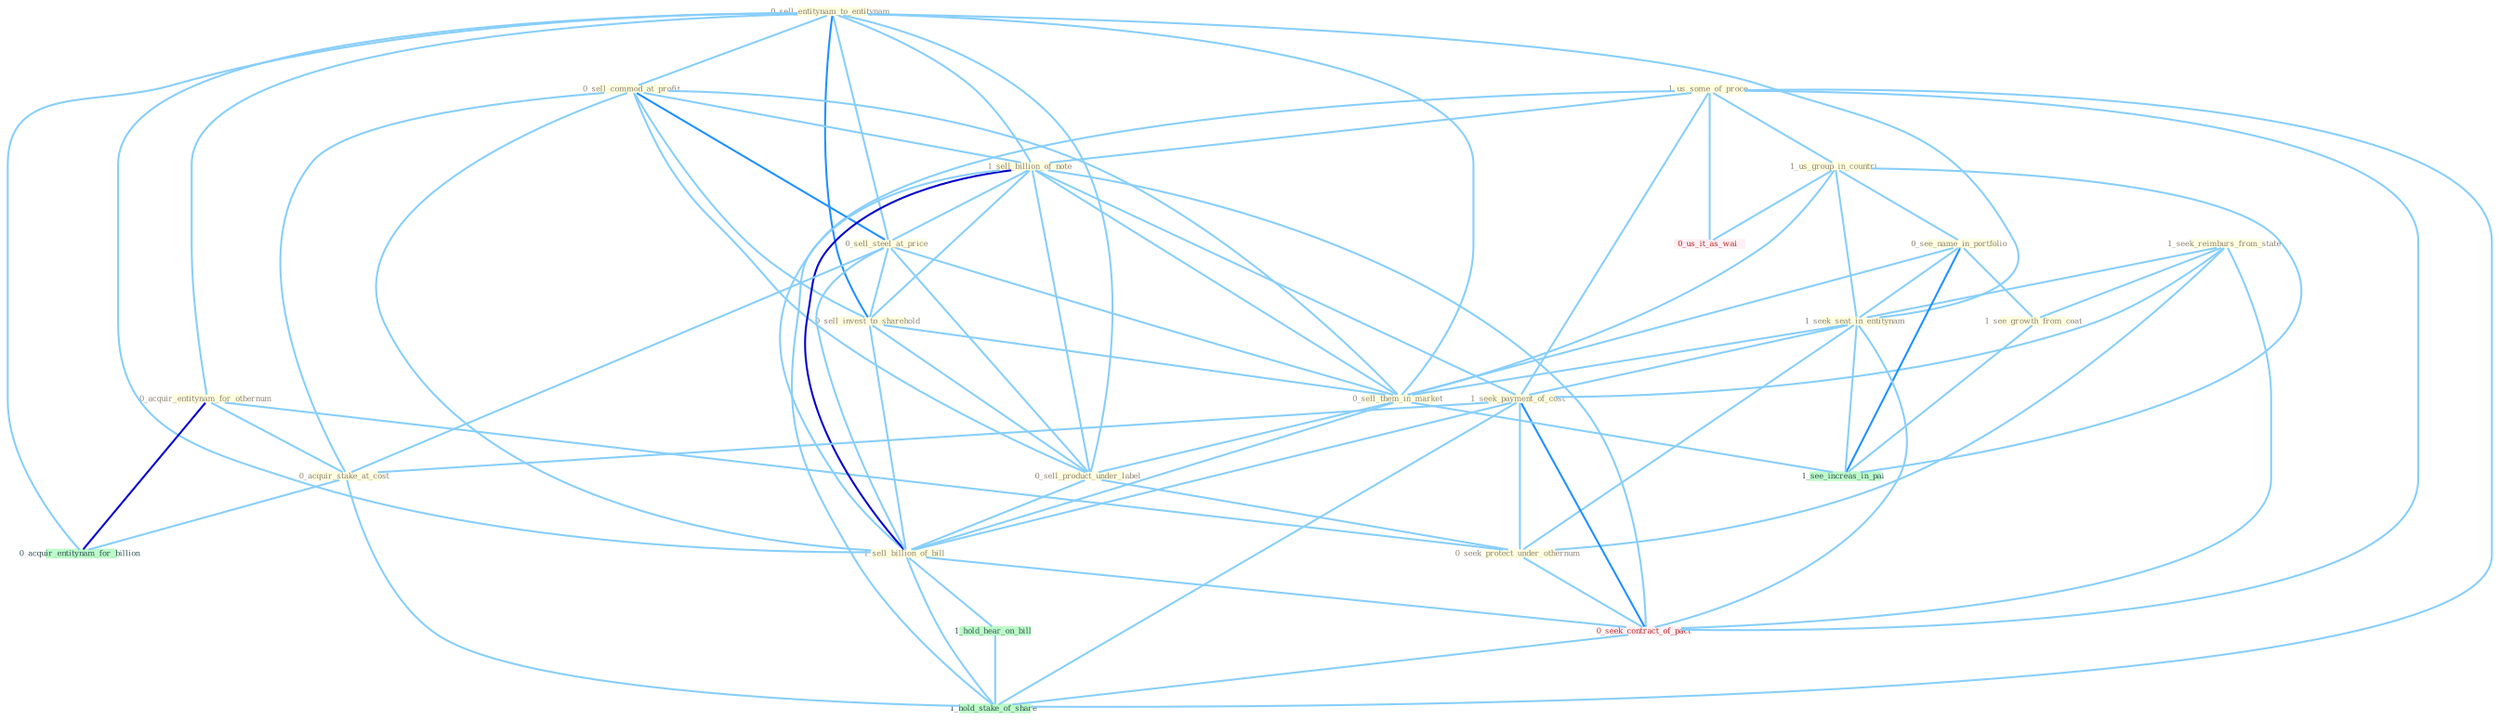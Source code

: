 Graph G{ 
    node
    [shape=polygon,style=filled,width=.5,height=.06,color="#BDFCC9",fixedsize=true,fontsize=4,
    fontcolor="#2f4f4f"];
    {node
    [color="#ffffe0", fontcolor="#8b7d6b"] "1_us_some_of_proce " "1_seek_reimburs_from_state " "0_sell_entitynam_to_entitynam " "1_us_group_in_countri " "0_sell_commod_at_profit " "0_acquir_entitynam_for_othernum " "1_sell_billion_of_note " "0_sell_steel_at_price " "0_see_name_in_portfolio " "0_sell_invest_to_sharehold " "1_seek_seat_in_entitynam " "1_seek_payment_of_cost " "1_see_growth_from_coat " "0_sell_them_in_market " "0_sell_product_under_label " "0_acquir_stake_at_cost " "0_seek_protect_under_othernum " "1_sell_billion_of_bill "}
{node [color="#fff0f5", fontcolor="#b22222"] "0_seek_contract_of_pact " "0_us_it_as_wai "}
edge [color="#B0E2FF"];

	"1_us_some_of_proce " -- "1_us_group_in_countri " [w="1", color="#87cefa" ];
	"1_us_some_of_proce " -- "1_sell_billion_of_note " [w="1", color="#87cefa" ];
	"1_us_some_of_proce " -- "1_seek_payment_of_cost " [w="1", color="#87cefa" ];
	"1_us_some_of_proce " -- "1_sell_billion_of_bill " [w="1", color="#87cefa" ];
	"1_us_some_of_proce " -- "0_seek_contract_of_pact " [w="1", color="#87cefa" ];
	"1_us_some_of_proce " -- "0_us_it_as_wai " [w="1", color="#87cefa" ];
	"1_us_some_of_proce " -- "1_hold_stake_of_share " [w="1", color="#87cefa" ];
	"1_seek_reimburs_from_state " -- "1_seek_seat_in_entitynam " [w="1", color="#87cefa" ];
	"1_seek_reimburs_from_state " -- "1_seek_payment_of_cost " [w="1", color="#87cefa" ];
	"1_seek_reimburs_from_state " -- "1_see_growth_from_coat " [w="1", color="#87cefa" ];
	"1_seek_reimburs_from_state " -- "0_seek_protect_under_othernum " [w="1", color="#87cefa" ];
	"1_seek_reimburs_from_state " -- "0_seek_contract_of_pact " [w="1", color="#87cefa" ];
	"0_sell_entitynam_to_entitynam " -- "0_sell_commod_at_profit " [w="1", color="#87cefa" ];
	"0_sell_entitynam_to_entitynam " -- "0_acquir_entitynam_for_othernum " [w="1", color="#87cefa" ];
	"0_sell_entitynam_to_entitynam " -- "1_sell_billion_of_note " [w="1", color="#87cefa" ];
	"0_sell_entitynam_to_entitynam " -- "0_sell_steel_at_price " [w="1", color="#87cefa" ];
	"0_sell_entitynam_to_entitynam " -- "0_sell_invest_to_sharehold " [w="2", color="#1e90ff" , len=0.8];
	"0_sell_entitynam_to_entitynam " -- "1_seek_seat_in_entitynam " [w="1", color="#87cefa" ];
	"0_sell_entitynam_to_entitynam " -- "0_sell_them_in_market " [w="1", color="#87cefa" ];
	"0_sell_entitynam_to_entitynam " -- "0_sell_product_under_label " [w="1", color="#87cefa" ];
	"0_sell_entitynam_to_entitynam " -- "1_sell_billion_of_bill " [w="1", color="#87cefa" ];
	"0_sell_entitynam_to_entitynam " -- "0_acquir_entitynam_for_billion " [w="1", color="#87cefa" ];
	"1_us_group_in_countri " -- "0_see_name_in_portfolio " [w="1", color="#87cefa" ];
	"1_us_group_in_countri " -- "1_seek_seat_in_entitynam " [w="1", color="#87cefa" ];
	"1_us_group_in_countri " -- "0_sell_them_in_market " [w="1", color="#87cefa" ];
	"1_us_group_in_countri " -- "0_us_it_as_wai " [w="1", color="#87cefa" ];
	"1_us_group_in_countri " -- "1_see_increas_in_pai " [w="1", color="#87cefa" ];
	"0_sell_commod_at_profit " -- "1_sell_billion_of_note " [w="1", color="#87cefa" ];
	"0_sell_commod_at_profit " -- "0_sell_steel_at_price " [w="2", color="#1e90ff" , len=0.8];
	"0_sell_commod_at_profit " -- "0_sell_invest_to_sharehold " [w="1", color="#87cefa" ];
	"0_sell_commod_at_profit " -- "0_sell_them_in_market " [w="1", color="#87cefa" ];
	"0_sell_commod_at_profit " -- "0_sell_product_under_label " [w="1", color="#87cefa" ];
	"0_sell_commod_at_profit " -- "0_acquir_stake_at_cost " [w="1", color="#87cefa" ];
	"0_sell_commod_at_profit " -- "1_sell_billion_of_bill " [w="1", color="#87cefa" ];
	"0_acquir_entitynam_for_othernum " -- "0_acquir_stake_at_cost " [w="1", color="#87cefa" ];
	"0_acquir_entitynam_for_othernum " -- "0_seek_protect_under_othernum " [w="1", color="#87cefa" ];
	"0_acquir_entitynam_for_othernum " -- "0_acquir_entitynam_for_billion " [w="3", color="#0000cd" , len=0.6];
	"1_sell_billion_of_note " -- "0_sell_steel_at_price " [w="1", color="#87cefa" ];
	"1_sell_billion_of_note " -- "0_sell_invest_to_sharehold " [w="1", color="#87cefa" ];
	"1_sell_billion_of_note " -- "1_seek_payment_of_cost " [w="1", color="#87cefa" ];
	"1_sell_billion_of_note " -- "0_sell_them_in_market " [w="1", color="#87cefa" ];
	"1_sell_billion_of_note " -- "0_sell_product_under_label " [w="1", color="#87cefa" ];
	"1_sell_billion_of_note " -- "1_sell_billion_of_bill " [w="3", color="#0000cd" , len=0.6];
	"1_sell_billion_of_note " -- "0_seek_contract_of_pact " [w="1", color="#87cefa" ];
	"1_sell_billion_of_note " -- "1_hold_stake_of_share " [w="1", color="#87cefa" ];
	"0_sell_steel_at_price " -- "0_sell_invest_to_sharehold " [w="1", color="#87cefa" ];
	"0_sell_steel_at_price " -- "0_sell_them_in_market " [w="1", color="#87cefa" ];
	"0_sell_steel_at_price " -- "0_sell_product_under_label " [w="1", color="#87cefa" ];
	"0_sell_steel_at_price " -- "0_acquir_stake_at_cost " [w="1", color="#87cefa" ];
	"0_sell_steel_at_price " -- "1_sell_billion_of_bill " [w="1", color="#87cefa" ];
	"0_see_name_in_portfolio " -- "1_seek_seat_in_entitynam " [w="1", color="#87cefa" ];
	"0_see_name_in_portfolio " -- "1_see_growth_from_coat " [w="1", color="#87cefa" ];
	"0_see_name_in_portfolio " -- "0_sell_them_in_market " [w="1", color="#87cefa" ];
	"0_see_name_in_portfolio " -- "1_see_increas_in_pai " [w="2", color="#1e90ff" , len=0.8];
	"0_sell_invest_to_sharehold " -- "0_sell_them_in_market " [w="1", color="#87cefa" ];
	"0_sell_invest_to_sharehold " -- "0_sell_product_under_label " [w="1", color="#87cefa" ];
	"0_sell_invest_to_sharehold " -- "1_sell_billion_of_bill " [w="1", color="#87cefa" ];
	"1_seek_seat_in_entitynam " -- "1_seek_payment_of_cost " [w="1", color="#87cefa" ];
	"1_seek_seat_in_entitynam " -- "0_sell_them_in_market " [w="1", color="#87cefa" ];
	"1_seek_seat_in_entitynam " -- "0_seek_protect_under_othernum " [w="1", color="#87cefa" ];
	"1_seek_seat_in_entitynam " -- "0_seek_contract_of_pact " [w="1", color="#87cefa" ];
	"1_seek_seat_in_entitynam " -- "1_see_increas_in_pai " [w="1", color="#87cefa" ];
	"1_seek_payment_of_cost " -- "0_acquir_stake_at_cost " [w="1", color="#87cefa" ];
	"1_seek_payment_of_cost " -- "0_seek_protect_under_othernum " [w="1", color="#87cefa" ];
	"1_seek_payment_of_cost " -- "1_sell_billion_of_bill " [w="1", color="#87cefa" ];
	"1_seek_payment_of_cost " -- "0_seek_contract_of_pact " [w="2", color="#1e90ff" , len=0.8];
	"1_seek_payment_of_cost " -- "1_hold_stake_of_share " [w="1", color="#87cefa" ];
	"1_see_growth_from_coat " -- "1_see_increas_in_pai " [w="1", color="#87cefa" ];
	"0_sell_them_in_market " -- "0_sell_product_under_label " [w="1", color="#87cefa" ];
	"0_sell_them_in_market " -- "1_sell_billion_of_bill " [w="1", color="#87cefa" ];
	"0_sell_them_in_market " -- "1_see_increas_in_pai " [w="1", color="#87cefa" ];
	"0_sell_product_under_label " -- "0_seek_protect_under_othernum " [w="1", color="#87cefa" ];
	"0_sell_product_under_label " -- "1_sell_billion_of_bill " [w="1", color="#87cefa" ];
	"0_acquir_stake_at_cost " -- "0_acquir_entitynam_for_billion " [w="1", color="#87cefa" ];
	"0_acquir_stake_at_cost " -- "1_hold_stake_of_share " [w="1", color="#87cefa" ];
	"0_seek_protect_under_othernum " -- "0_seek_contract_of_pact " [w="1", color="#87cefa" ];
	"1_sell_billion_of_bill " -- "0_seek_contract_of_pact " [w="1", color="#87cefa" ];
	"1_sell_billion_of_bill " -- "1_hold_hear_on_bill " [w="1", color="#87cefa" ];
	"1_sell_billion_of_bill " -- "1_hold_stake_of_share " [w="1", color="#87cefa" ];
	"0_seek_contract_of_pact " -- "1_hold_stake_of_share " [w="1", color="#87cefa" ];
	"1_hold_hear_on_bill " -- "1_hold_stake_of_share " [w="1", color="#87cefa" ];
}